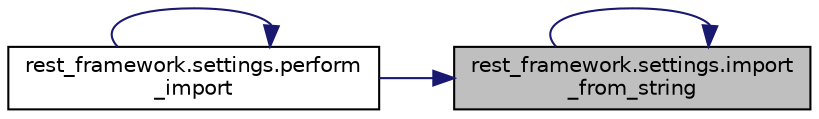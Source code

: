 digraph "rest_framework.settings.import_from_string"
{
 // LATEX_PDF_SIZE
  edge [fontname="Helvetica",fontsize="10",labelfontname="Helvetica",labelfontsize="10"];
  node [fontname="Helvetica",fontsize="10",shape=record];
  rankdir="RL";
  Node1 [label="rest_framework.settings.import\l_from_string",height=0.2,width=0.4,color="black", fillcolor="grey75", style="filled", fontcolor="black",tooltip=" "];
  Node1 -> Node1 [dir="back",color="midnightblue",fontsize="10",style="solid",fontname="Helvetica"];
  Node1 -> Node2 [dir="back",color="midnightblue",fontsize="10",style="solid",fontname="Helvetica"];
  Node2 [label="rest_framework.settings.perform\l_import",height=0.2,width=0.4,color="black", fillcolor="white", style="filled",URL="$d2/d41/namespacerest__framework_1_1settings.html#a006b853c121c0c32c5a208ea29a0dd41",tooltip=" "];
  Node2 -> Node2 [dir="back",color="midnightblue",fontsize="10",style="solid",fontname="Helvetica"];
}
